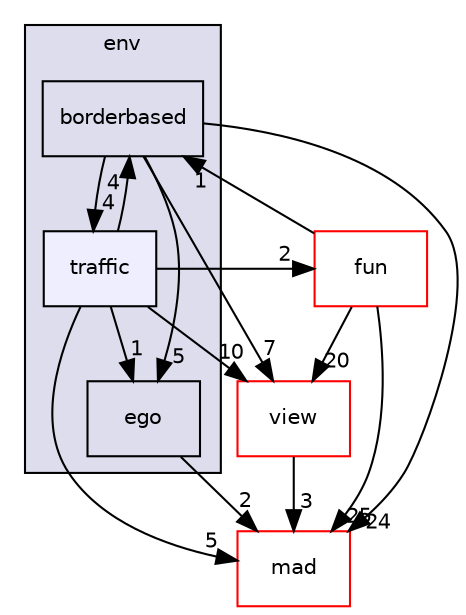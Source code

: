 digraph "/home/fascar/temp/adore/libadore/libadore/adore/env/include/adore/env/traffic" {
  compound=true
  node [ fontsize="10", fontname="Helvetica"];
  edge [ labelfontsize="10", labelfontname="Helvetica"];
  subgraph clusterdir_3e8150ffcf83a5319ed14312dbaf2a69 {
    graph [ bgcolor="#ddddee", pencolor="black", label="env" fontname="Helvetica", fontsize="10", URL="dir_3e8150ffcf83a5319ed14312dbaf2a69.html"]
  dir_57f793ac4f9b79a21572fbdd0c9cf08f [shape=box label="ego" URL="dir_57f793ac4f9b79a21572fbdd0c9cf08f.html"];
  dir_e3c15c0c35b56bd3f3a83c954db08578 [shape=box label="borderbased" URL="dir_e3c15c0c35b56bd3f3a83c954db08578.html"];
  dir_3eb2a2bcb9aba7d74a980bfd28f1d8e9 [shape=box, label="traffic", style="filled", fillcolor="#eeeeff", pencolor="black", URL="dir_3eb2a2bcb9aba7d74a980bfd28f1d8e9.html"];
  }
  dir_649591276c0eecc8bf797bbe7897dd04 [shape=box label="fun" fillcolor="white" style="filled" color="red" URL="dir_649591276c0eecc8bf797bbe7897dd04.html"];
  dir_a021c6ba58a8e5129fddf49c0e1c61e7 [shape=box label="view" fillcolor="white" style="filled" color="red" URL="dir_a021c6ba58a8e5129fddf49c0e1c61e7.html"];
  dir_dd24209da890e557508ac1b6831a5bf7 [shape=box label="mad" fillcolor="white" style="filled" color="red" URL="dir_dd24209da890e557508ac1b6831a5bf7.html"];
  dir_649591276c0eecc8bf797bbe7897dd04->dir_a021c6ba58a8e5129fddf49c0e1c61e7 [headlabel="20", labeldistance=1.5 headhref="dir_000048_000061.html"];
  dir_649591276c0eecc8bf797bbe7897dd04->dir_dd24209da890e557508ac1b6831a5bf7 [headlabel="25", labeldistance=1.5 headhref="dir_000048_000092.html"];
  dir_649591276c0eecc8bf797bbe7897dd04->dir_e3c15c0c35b56bd3f3a83c954db08578 [headlabel="1", labeldistance=1.5 headhref="dir_000048_000060.html"];
  dir_a021c6ba58a8e5129fddf49c0e1c61e7->dir_dd24209da890e557508ac1b6831a5bf7 [headlabel="3", labeldistance=1.5 headhref="dir_000061_000092.html"];
  dir_57f793ac4f9b79a21572fbdd0c9cf08f->dir_dd24209da890e557508ac1b6831a5bf7 [headlabel="2", labeldistance=1.5 headhref="dir_000069_000092.html"];
  dir_3eb2a2bcb9aba7d74a980bfd28f1d8e9->dir_57f793ac4f9b79a21572fbdd0c9cf08f [headlabel="1", labeldistance=1.5 headhref="dir_000073_000069.html"];
  dir_3eb2a2bcb9aba7d74a980bfd28f1d8e9->dir_649591276c0eecc8bf797bbe7897dd04 [headlabel="2", labeldistance=1.5 headhref="dir_000073_000048.html"];
  dir_3eb2a2bcb9aba7d74a980bfd28f1d8e9->dir_a021c6ba58a8e5129fddf49c0e1c61e7 [headlabel="10", labeldistance=1.5 headhref="dir_000073_000061.html"];
  dir_3eb2a2bcb9aba7d74a980bfd28f1d8e9->dir_dd24209da890e557508ac1b6831a5bf7 [headlabel="5", labeldistance=1.5 headhref="dir_000073_000092.html"];
  dir_3eb2a2bcb9aba7d74a980bfd28f1d8e9->dir_e3c15c0c35b56bd3f3a83c954db08578 [headlabel="4", labeldistance=1.5 headhref="dir_000073_000060.html"];
  dir_e3c15c0c35b56bd3f3a83c954db08578->dir_3eb2a2bcb9aba7d74a980bfd28f1d8e9 [headlabel="4", labeldistance=1.5 headhref="dir_000060_000073.html"];
  dir_e3c15c0c35b56bd3f3a83c954db08578->dir_57f793ac4f9b79a21572fbdd0c9cf08f [headlabel="5", labeldistance=1.5 headhref="dir_000060_000069.html"];
  dir_e3c15c0c35b56bd3f3a83c954db08578->dir_a021c6ba58a8e5129fddf49c0e1c61e7 [headlabel="7", labeldistance=1.5 headhref="dir_000060_000061.html"];
  dir_e3c15c0c35b56bd3f3a83c954db08578->dir_dd24209da890e557508ac1b6831a5bf7 [headlabel="24", labeldistance=1.5 headhref="dir_000060_000092.html"];
}
